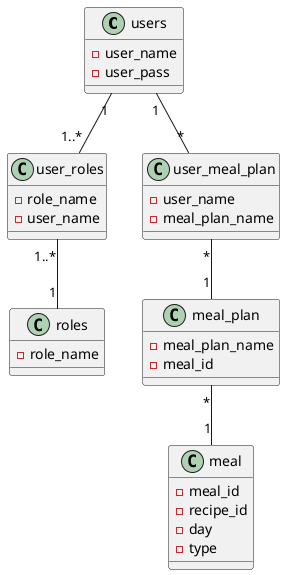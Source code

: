 @startuml
'https://plantuml.com/class-diagram

class users {
    - user_name
    - user_pass
}

class user_roles {
    - role_name
    - user_name
}

class roles {
    - role_name
}

class user_meal_plan {
    - user_name
    - meal_plan_name
}

class meal_plan {
    - meal_plan_name
    - meal_id
}

class meal {
    - meal_id
    - recipe_id
    - day
    - type
}

users "1" -- "1..*" user_roles
user_roles "1..*" -- "1" roles
users "1" -- "*" user_meal_plan
user_meal_plan "*" -- "1" meal_plan
meal_plan "*"--"1" meal
@enduml